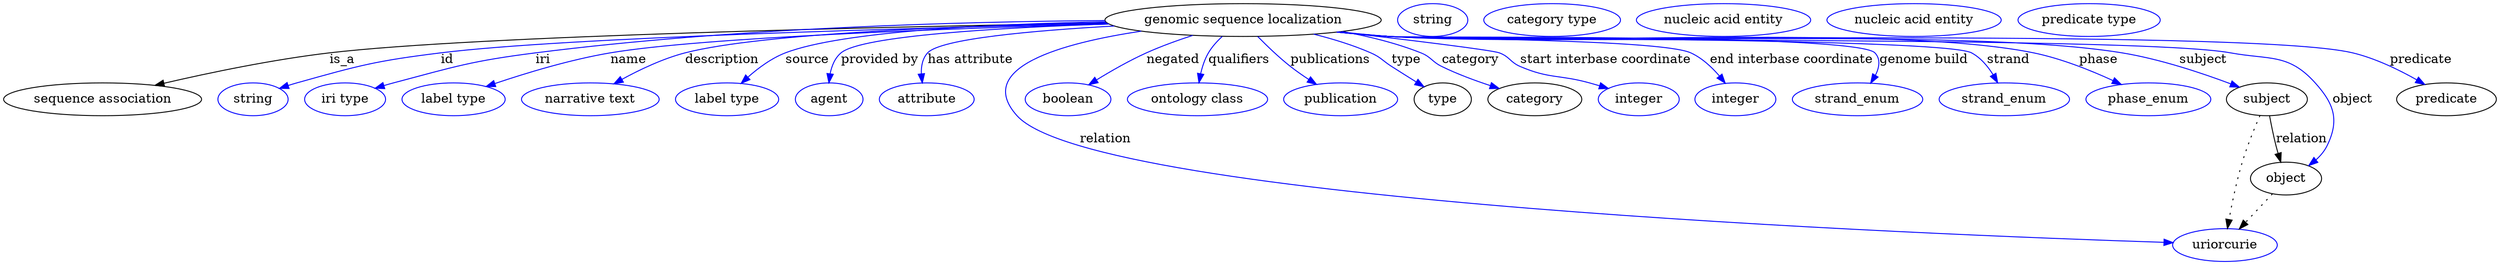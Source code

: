 digraph {
	graph [bb="0,0,2733.1,283"];
	node [label="\N"];
	"genomic sequence localization"	[height=0.5,
		label="genomic sequence localization",
		pos="1358.5,265",
		width=4.2066];
	"sequence association"	[height=0.5,
		pos="108.54,178",
		width=3.015];
	"genomic sequence localization" -> "sequence association"	[label=is_a,
		lp="371.54,221.5",
		pos="e,165.97,193.31 1209.5,261.77 971.97,257.72 517.84,247.77 357.54,229 295.47,221.73 225.8,207.19 175.98,195.65"];
	id	[color=blue,
		height=0.5,
		label=string,
		pos="273.54,178",
		width=1.0652];
	"genomic sequence localization" -> id	[color=blue,
		label=id,
		lp="486.54,221.5",
		pos="e,302.53,189.97 1210.4,261.08 997.74,256.38 616.43,245.9 479.54,229 408.34,220.21 390.62,215.35 321.54,196 318.43,195.13 315.24,\
194.16 312.04,193.14",
		style=solid];
	iri	[color=blue,
		height=0.5,
		label="iri type",
		pos="374.54,178",
		width=1.2277];
	"genomic sequence localization" -> iri	[color=blue,
		label=iri,
		lp="591.54,221.5",
		pos="e,407.47,190.13 1207.2,264.45 1050.5,263.22 798.98,256.46 583.54,229 513.24,220.04 496.04,214.18 427.54,196 424.17,195.11 420.7,\
194.12 417.21,193.1",
		style=solid];
	name	[color=blue,
		height=0.5,
		label="label type",
		pos="493.54,178",
		width=1.5707];
	"genomic sequence localization" -> name	[color=blue,
		label=name,
		lp="685.54,221.5",
		pos="e,529.21,192.02 1211.4,260.58 1039.8,255.88 766.67,246.01 665.54,229 621.72,221.63 573.23,206.91 538.94,195.34",
		style=solid];
	description	[color=blue,
		height=0.5,
		label="narrative text",
		pos="643.54,178",
		width=2.0943];
	"genomic sequence localization" -> description	[color=blue,
		label=description,
		lp="788.04,221.5",
		pos="e,669.38,194.95 1208.8,262.08 1056.5,258.93 831.45,250.67 747.54,229 723.26,222.73 697.86,210.64 678.24,199.92",
		style=solid];
	source	[color=blue,
		height=0.5,
		label="label type",
		pos="793.54,178",
		width=1.5707];
	"genomic sequence localization" -> source	[color=blue,
		label=source,
		lp="881.54,221.5",
		pos="e,808.94,195.4 1207.7,263.11 1083.9,260.61 919.3,252.71 857.54,229 842.39,223.19 827.93,212.5 816.6,202.49",
		style=solid];
	"provided by"	[color=blue,
		height=0.5,
		label=agent,
		pos="905.54,178",
		width=1.0291];
	"genomic sequence localization" -> "provided by"	[color=blue,
		label="provided by",
		lp="961.04,221.5",
		pos="e,905.24,196.01 1211.3,260.65 1092.3,256.57 940.89,247.74 918.54,229 911.8,223.35 908.31,214.68 906.58,206.14",
		style=solid];
	"has attribute"	[color=blue,
		height=0.5,
		label=attribute,
		pos="1012.5,178",
		width=1.4443];
	"genomic sequence localization" -> "has attribute"	[color=blue,
		label="has attribute",
		lp="1060.5,221.5",
		pos="e,1007.7,195.94 1217.6,258.42 1128.6,253.41 1027.7,244.41 1013.5,229 1007.9,222.9 1006.3,214.38 1006.6,206.1",
		style=solid];
	relation	[color=blue,
		height=0.5,
		label=uriorcurie,
		pos="2435.5,18",
		width=1.5887];
	"genomic sequence localization" -> relation	[color=blue,
		label=relation,
		lp="1208.5,134.5",
		pos="e,2378.7,20.674 1247.2,252.68 1161.1,239.66 1064,212.85 1111.5,160 1196.4,65.586 2110.8,29.376 2368.4,21.006",
		style=solid];
	negated	[color=blue,
		height=0.5,
		label=boolean,
		pos="1167.5,178",
		width=1.2999];
	"genomic sequence localization" -> negated	[color=blue,
		label=negated,
		lp="1281.5,221.5",
		pos="e,1189.9,193.95 1303.2,248.19 1286.6,242.8 1268.6,236.28 1252.5,229 1234,220.61 1214.4,209.26 1198.7,199.48",
		style=solid];
	qualifiers	[color=blue,
		height=0.5,
		label="ontology class",
		pos="1308.5,178",
		width=2.1304];
	"genomic sequence localization" -> qualifiers	[color=blue,
		label=qualifiers,
		lp="1354,221.5",
		pos="e,1310.1,196.14 1335.7,247 1330,241.78 1324.4,235.65 1320.5,229 1316.5,222.12 1313.8,213.95 1312,206.23",
		style=solid];
	publications	[color=blue,
		height=0.5,
		label=publication,
		pos="1465.5,178",
		width=1.7332];
	"genomic sequence localization" -> publications	[color=blue,
		label=publications,
		lp="1454.5,221.5",
		pos="e,1439.1,194.36 1374.6,246.9 1384.5,236.8 1397.7,224.06 1410.5,214 1416.8,209.08 1423.8,204.22 1430.6,199.77",
		style=solid];
	type	[height=0.5,
		pos="1577.5,178",
		width=0.86659];
	"genomic sequence localization" -> type	[color=blue,
		label=type,
		lp="1537.5,221.5",
		pos="e,1557,191.71 1436,249.5 1456.8,244.32 1478.9,237.57 1498.5,229 1509.7,224.12 1511.3,220.57 1521.5,214 1530.2,208.46 1539.7,202.5 \
1548.4,197.09",
		style=solid];
	category	[height=0.5,
		pos="1678.5,178",
		width=1.4263];
	"genomic sequence localization" -> category	[color=blue,
		label=category,
		lp="1608,221.5",
		pos="e,1639.4,189.94 1467.2,252.4 1495.9,247.22 1526.4,239.75 1553.5,229 1564.9,224.5 1565.6,219.35 1576.5,214 1593.3,205.83 1612.4,198.72 \
1629.5,193.09",
		style=solid];
	"start interbase coordinate"	[color=blue,
		height=0.5,
		label=integer,
		pos="1792.5,178",
		width=1.2277];
	"genomic sequence localization" -> "start interbase coordinate"	[color=blue,
		label="start interbase coordinate",
		lp="1756,221.5",
		pos="e,1759.2,189.9 1469,252.64 1540.6,244.86 1623.4,234.93 1639.5,229 1651,224.8 1651.3,218.81 1662.5,214 1694.4,200.32 1705.1,205.22 \
1738.5,196 1742.1,195.02 1745.8,193.95 1749.5,192.85",
		style=solid];
	"end interbase coordinate"	[color=blue,
		height=0.5,
		label=integer,
		pos="1898.5,178",
		width=1.2277];
	"genomic sequence localization" -> "end interbase coordinate"	[color=blue,
		label="end interbase coordinate",
		lp="1960,221.5",
		pos="e,1887.4,195.68 1464.1,252.08 1482.6,250.21 1501.6,248.43 1519.5,247 1556.1,244.07 1816.1,244.14 1849.5,229 1861.8,223.44 1872.7,\
213.31 1881,203.61",
		style=solid];
	"genome build"	[color=blue,
		height=0.5,
		label=strand_enum,
		pos="2032.5,178",
		width=1.9859];
	"genomic sequence localization" -> "genome build"	[color=blue,
		label="genome build",
		lp="2105,221.5",
		pos="e,2046.9,195.67 1462.8,251.89 1481.7,250.02 1501.2,248.28 1519.5,247 1549,244.95 2031,250.26 2051.5,229 2058.1,222.26 2056.5,213.06 \
2052.2,204.39",
		style=solid];
	strand	[color=blue,
		height=0.5,
		label=strand_enum,
		pos="2193.5,178",
		width=1.9859];
	"genomic sequence localization" -> strand	[color=blue,
		label=strand,
		lp="2198,221.5",
		pos="e,2186.2,196.17 1462.4,251.85 1481.4,249.97 1501,248.24 1519.5,247 1554.9,244.64 2126.2,245.61 2157.5,229 2167.6,223.68 2175.5,214.19 \
2181.3,204.89",
		style=solid];
	phase	[color=blue,
		height=0.5,
		label=phase_enum,
		pos="2351.5,178",
		width=1.8957];
	"genomic sequence localization" -> phase	[color=blue,
		label=phase,
		lp="2297,221.5",
		pos="e,2321.9,194.22 1462.4,251.81 1481.4,249.93 1501,248.21 1519.5,247 1676.1,236.75 2071.8,260.43 2225.5,229 2255.9,222.8 2288.3,209.77 \
2312.7,198.57",
		style=solid];
	subject	[height=0.5,
		pos="2481.5,178",
		width=1.2277];
	"genomic sequence localization" -> subject	[color=blue,
		label=subject,
		lp="2411.5,221.5",
		pos="e,2451.4,191.33 1461.9,251.8 1481.1,249.91 1500.9,248.19 1519.5,247 1697.7,235.62 2146.4,257.81 2322.5,229 2364.3,222.16 2410.3,\
206.8 2442,194.9",
		style=solid];
	object	[height=0.5,
		pos="2502.5,91",
		width=1.0832];
	"genomic sequence localization" -> object	[color=blue,
		label=object,
		lp="2575.5,178",
		pos="e,2527.5,105.25 1461.9,251.76 1481.1,249.87 1500.9,248.16 1519.5,247 1621.8,240.61 2340.7,247.37 2441.5,229 2484.7,221.14 2505.2,\
228.59 2534.5,196 2555.4,172.81 2561.3,155.03 2547.5,127 2544.7,121.17 2540.3,116.02 2535.5,111.6",
		style=solid];
	predicate	[height=0.5,
		pos="2678.5,178",
		width=1.5165];
	"genomic sequence localization" -> predicate	[color=blue,
		label=predicate,
		lp="2650.5,221.5",
		pos="e,2654.7,194.3 1461.5,251.76 1480.8,249.86 1500.7,248.15 1519.5,247 1636.7,239.83 2461.4,256.27 2575.5,229 2600.4,223.06 2626.3,\
210.47 2645.9,199.4",
		style=solid];
	association_type	[color=blue,
		height=0.5,
		label=string,
		pos="1566.5,265",
		width=1.0652];
	association_category	[color=blue,
		height=0.5,
		label="category type",
		pos="1697.5,265",
		width=2.0762];
	subject -> relation	[pos="e,2438.3,36.136 2474,160.24 2468,146.64 2459.9,126.88 2454.5,109 2448.3,88.265 2443.3,64.241 2440,46.231",
		style=dotted];
	subject -> object	[label=relation,
		lp="2519.5,134.5",
		pos="e,2496.8,108.98 2484.5,159.77 2486.3,150.09 2488.8,137.8 2491.5,127 2492.2,124.32 2493,121.53 2493.8,118.76"];
	"genomic sequence localization_subject"	[color=blue,
		height=0.5,
		label="nucleic acid entity",
		pos="1885.5,265",
		width=2.6539];
	object -> relation	[pos="e,2451.3,35.702 2487.7,74.243 2479.1,65.127 2468.1,53.465 2458.4,43.208",
		style=dotted];
	"genomic sequence localization_object"	[color=blue,
		height=0.5,
		label="nucleic acid entity",
		pos="2094.5,265",
		width=2.6539];
	"genomic sequence localization_predicate"	[color=blue,
		height=0.5,
		label="predicate type",
		pos="2286.5,265",
		width=2.1665];
}
